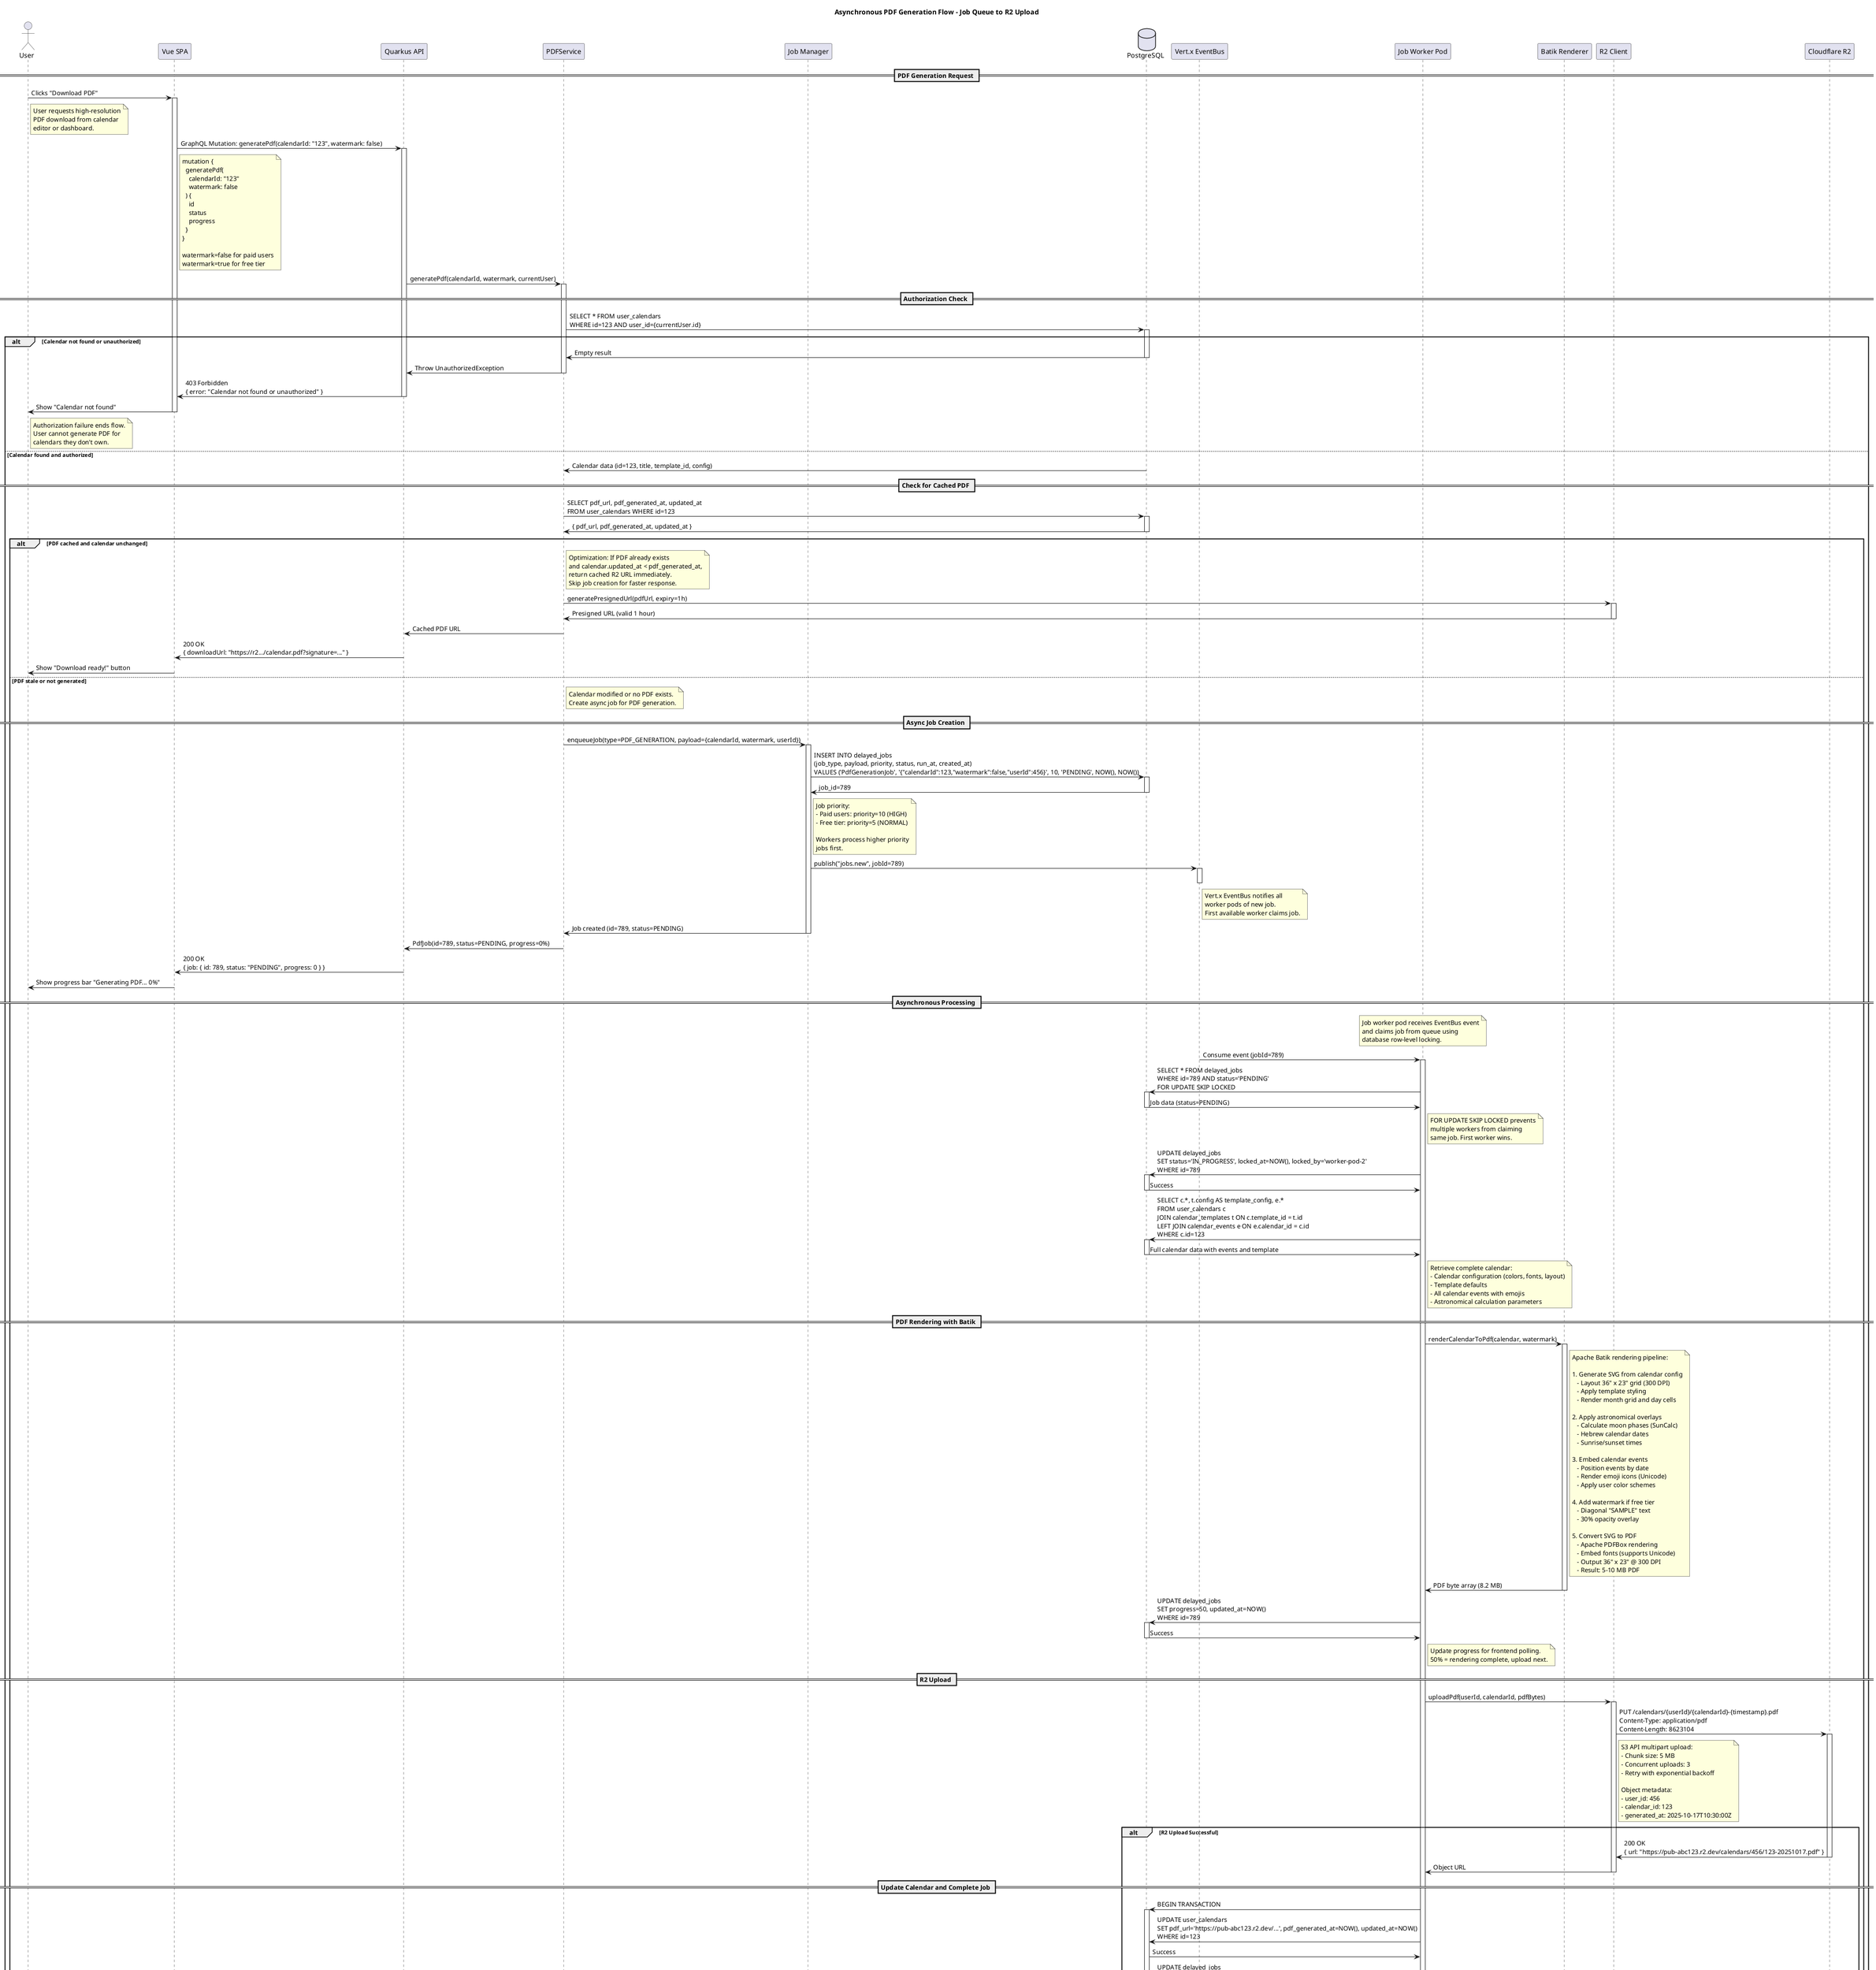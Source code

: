 @startuml
title Asynchronous PDF Generation Flow - Job Queue to R2 Upload

' Description: This diagram shows how a user's request to generate a high-resolution PDF is handled
' asynchronously, with job status polling and final download via presigned URL.
' Demonstrates async job workflow, calendar data retrieval, Batik rendering, R2 upload, and status polling.

actor User
participant "Vue SPA" as SPA
participant "Quarkus API" as API
participant "PDFService" as PDFSvc
participant "Job Manager" as JobMgr
database "PostgreSQL" as DB
participant "Vert.x EventBus" as EventBus
participant "Job Worker Pod" as Worker
participant "Batik Renderer" as Batik
participant "R2 Client" as R2Client
participant "Cloudflare R2" as R2Storage

== PDF Generation Request ==

User -> SPA : Clicks "Download PDF"
activate SPA
note right of User
  User requests high-resolution
  PDF download from calendar
  editor or dashboard.
end note

SPA -> API : GraphQL Mutation: generatePdf(calendarId: "123", watermark: false)
activate API
note right of SPA
  mutation {
    generatePdf(
      calendarId: "123"
      watermark: false
    ) {
      id
      status
      progress
    }
  }

  watermark=false for paid users
  watermark=true for free tier
end note

API -> PDFSvc : generatePdf(calendarId, watermark, currentUser)
activate PDFSvc

== Authorization Check ==

PDFSvc -> DB : SELECT * FROM user_calendars\nWHERE id=123 AND user_id={currentUser.id}
activate DB

alt Calendar not found or unauthorized
  DB -> PDFSvc : Empty result
  deactivate DB

  PDFSvc -> API : Throw UnauthorizedException
  deactivate PDFSvc

  API -> SPA : 403 Forbidden\n{ error: "Calendar not found or unauthorized" }
  deactivate API

  SPA -> User : Show "Calendar not found"
  deactivate SPA

  note right of User
    Authorization failure ends flow.
    User cannot generate PDF for
    calendars they don't own.
  end note

else Calendar found and authorized
  DB -> PDFSvc : Calendar data (id=123, title, template_id, config)
  deactivate DB

  == Check for Cached PDF ==

  PDFSvc -> DB : SELECT pdf_url, pdf_generated_at, updated_at\nFROM user_calendars WHERE id=123
  activate DB
  DB -> PDFSvc : { pdf_url, pdf_generated_at, updated_at }
  deactivate DB

  alt PDF cached and calendar unchanged
    note right of PDFSvc
      Optimization: If PDF already exists
      and calendar.updated_at < pdf_generated_at,
      return cached R2 URL immediately.
      Skip job creation for faster response.
    end note

    PDFSvc -> R2Client : generatePresignedUrl(pdfUrl, expiry=1h)
    activate R2Client
    R2Client -> PDFSvc : Presigned URL (valid 1 hour)
    deactivate R2Client

    PDFSvc -> API : Cached PDF URL
    deactivate PDFSvc

    API -> SPA : 200 OK\n{ downloadUrl: "https://r2.../calendar.pdf?signature=..." }
    deactivate API

    SPA -> User : Show "Download ready!" button
    deactivate SPA

  else PDF stale or not generated
    note right of PDFSvc
      Calendar modified or no PDF exists.
      Create async job for PDF generation.
    end note

    == Async Job Creation ==

    PDFSvc -> JobMgr : enqueueJob(type=PDF_GENERATION, payload={calendarId, watermark, userId})
    activate JobMgr

    JobMgr -> DB : INSERT INTO delayed_jobs\n(job_type, payload, priority, status, run_at, created_at)\nVALUES ('PdfGenerationJob', '{"calendarId":123,"watermark":false,"userId":456}', 10, 'PENDING', NOW(), NOW())
    activate DB
    DB -> JobMgr : job_id=789
    deactivate DB

    note right of JobMgr
      Job priority:
      - Paid users: priority=10 (HIGH)
      - Free tier: priority=5 (NORMAL)

      Workers process higher priority
      jobs first.
    end note

    JobMgr -> EventBus : publish("jobs.new", jobId=789)
    activate EventBus
    note right of EventBus
      Vert.x EventBus notifies all
      worker pods of new job.
      First available worker claims job.
    end note
    deactivate EventBus

    JobMgr -> PDFSvc : Job created (id=789, status=PENDING)
    deactivate JobMgr

    PDFSvc -> API : PdfJob(id=789, status=PENDING, progress=0%)
    deactivate PDFSvc

    API -> SPA : 200 OK\n{ job: { id: 789, status: "PENDING", progress: 0 } }
    deactivate API

    SPA -> User : Show progress bar "Generating PDF... 0%"
    deactivate SPA

    == Asynchronous Processing ==

    note over Worker
      Job worker pod receives EventBus event
      and claims job from queue using
      database row-level locking.
    end note

    EventBus -> Worker : Consume event (jobId=789)
    activate Worker

    Worker -> DB : SELECT * FROM delayed_jobs\nWHERE id=789 AND status='PENDING'\nFOR UPDATE SKIP LOCKED
    activate DB
    DB -> Worker : Job data (status=PENDING)
    deactivate DB

    note right of Worker
      FOR UPDATE SKIP LOCKED prevents
      multiple workers from claiming
      same job. First worker wins.
    end note

    Worker -> DB : UPDATE delayed_jobs\nSET status='IN_PROGRESS', locked_at=NOW(), locked_by='worker-pod-2'\nWHERE id=789
    activate DB
    DB -> Worker : Success
    deactivate DB

    Worker -> DB : SELECT c.*, t.config AS template_config, e.*\nFROM user_calendars c\nJOIN calendar_templates t ON c.template_id = t.id\nLEFT JOIN calendar_events e ON e.calendar_id = c.id\nWHERE c.id=123
    activate DB
    DB -> Worker : Full calendar data with events and template
    deactivate DB

    note right of Worker
      Retrieve complete calendar:
      - Calendar configuration (colors, fonts, layout)
      - Template defaults
      - All calendar events with emojis
      - Astronomical calculation parameters
    end note

    == PDF Rendering with Batik ==

    Worker -> Batik : renderCalendarToPdf(calendar, watermark)
    activate Batik
    note right of Batik
      Apache Batik rendering pipeline:

      1. Generate SVG from calendar config
         - Layout 36" x 23" grid (300 DPI)
         - Apply template styling
         - Render month grid and day cells

      2. Apply astronomical overlays
         - Calculate moon phases (SunCalc)
         - Hebrew calendar dates
         - Sunrise/sunset times

      3. Embed calendar events
         - Position events by date
         - Render emoji icons (Unicode)
         - Apply user color schemes

      4. Add watermark if free tier
         - Diagonal "SAMPLE" text
         - 30% opacity overlay

      5. Convert SVG to PDF
         - Apache PDFBox rendering
         - Embed fonts (supports Unicode)
         - Output 36" x 23" @ 300 DPI
         - Result: 5-10 MB PDF
    end note

    Batik -> Worker : PDF byte array (8.2 MB)
    deactivate Batik

    Worker -> DB : UPDATE delayed_jobs\nSET progress=50, updated_at=NOW()\nWHERE id=789
    activate DB
    DB -> Worker : Success
    deactivate DB

    note right of Worker
      Update progress for frontend polling.
      50% = rendering complete, upload next.
    end note

    == R2 Upload ==

    Worker -> R2Client : uploadPdf(userId, calendarId, pdfBytes)
    activate R2Client

    R2Client -> R2Storage : PUT /calendars/{userId}/{calendarId}-{timestamp}.pdf\nContent-Type: application/pdf\nContent-Length: 8623104
    activate R2Storage
    note right of R2Client
      S3 API multipart upload:
      - Chunk size: 5 MB
      - Concurrent uploads: 3
      - Retry with exponential backoff

      Object metadata:
      - user_id: 456
      - calendar_id: 123
      - generated_at: 2025-10-17T10:30:00Z
    end note

    alt R2 Upload Successful
      R2Storage -> R2Client : 200 OK\n{ url: "https://pub-abc123.r2.dev/calendars/456/123-20251017.pdf" }
      deactivate R2Storage

      R2Client -> Worker : Object URL
      deactivate R2Client

      == Update Calendar and Complete Job ==

      Worker -> DB : BEGIN TRANSACTION
      activate DB

      Worker -> DB : UPDATE user_calendars\nSET pdf_url='https://pub-abc123.r2.dev/...', pdf_generated_at=NOW(), updated_at=NOW()\nWHERE id=123
      DB -> Worker : Success

      Worker -> DB : UPDATE delayed_jobs\nSET status='COMPLETED', progress=100, completed_at=NOW()\nWHERE id=789
      DB -> Worker : Success

      Worker -> DB : COMMIT TRANSACTION
      deactivate DB

      note right of Worker
        PDF generation successful.
        Job marked COMPLETED.
        Worker moves to next job.
      end note

      deactivate Worker

    else R2 Upload Failed
      R2Storage -> R2Client : 503 Service Unavailable
      activate R2Storage
      deactivate R2Storage

      R2Client -> Worker : Exception (R2UploadException)
      activate R2Client
      deactivate R2Client

      Worker -> DB : UPDATE delayed_jobs\nSET status='FAILED', attempts=attempts+1,\nrun_at=NOW() + exponential_backoff,\nerror_message='R2 upload failed: 503'\nWHERE id=789
      activate DB
      DB -> Worker : Success
      deactivate DB

      note right of Worker
        Retryable error handling:
        - Retry 1: 5 seconds
        - Retry 2: 16 seconds (5 + 2^4)
        - Retry 3: 86 seconds (5 + 3^4)
        - Max retries: 3 attempts

        After 3 failures, job marked
        FAILED permanently.
        Admin notified via monitoring.
      end note

      deactivate Worker
    end

    == Frontend Polling ==

    note over SPA
      SPA polls job status every 2 seconds
      using GraphQL subscription or
      polling query.
    end note

    loop Every 2 seconds while status != COMPLETED
      SPA -> API : GraphQL Query: pdfJob(id: 789)
      activate SPA
      activate API

      API -> DB : SELECT status, progress, error_message\nFROM delayed_jobs WHERE id=789
      activate DB
      DB -> API : Job (status=IN_PROGRESS, progress=50)
      deactivate DB

      API -> SPA : { job: { id: 789, status: "IN_PROGRESS", progress: 50 } }
      deactivate API

      SPA -> User : Update progress bar "Generating PDF... 50%"
      deactivate SPA
    end

    note right of SPA
      Polling continues until:
      - status=COMPLETED (success)
      - status=FAILED (error)
      - Timeout after 60 seconds
    end note

    == Final Poll - Job Completed ==

    SPA -> API : GraphQL Query: pdfJob(id: 789)
    activate SPA
    activate API

    API -> DB : SELECT * FROM delayed_jobs WHERE id=789
    activate DB
    DB -> API : Job (status=COMPLETED, progress=100)
    deactivate DB

    API -> DB : SELECT pdf_url FROM user_calendars WHERE id=123
    activate DB
    DB -> API : Calendar (pdf_url='https://pub-abc123.r2.dev/...')
    deactivate DB

    API -> R2Client : generatePresignedUrl(pdfUrl, expiry=1h)
    activate R2Client
    R2Client -> API : Presigned URL with signature
    deactivate R2Client

    note right of API
      Presigned URLs enable secure,
      direct downloads from R2 without
      proxying through API server.

      URL valid for 1 hour.
      After expiry, user must request
      new presigned URL.
    end note

    API -> SPA : 200 OK\n{ job: { status: "COMPLETED", downloadUrl: "https://r2...?signature=..." } }
    deactivate API

    SPA -> User : Show "Download ready!" button
    deactivate SPA

    == PDF Download ==

    User -> SPA : Clicks "Download"
    activate SPA

    SPA -> R2Storage : GET {presigned_url}
    activate R2Storage
    note right of SPA
      Direct download from R2.
      No API involvement for
      bandwidth efficiency.
    end note

    R2Storage -> User : PDF file (8.2 MB)\nContent-Disposition: attachment; filename="calendar-2025.pdf"
    deactivate R2Storage

    deactivate SPA

    note right of User
      PDF downloads to browser.
      User can print or save locally.
    end note
  end
end

== Failure Handling Summary ==

note over Worker, R2Storage
  **Critical Error Scenarios:**

  1. **Worker Crashes Mid-Job**:
     - locked_at timeout (5 minutes)
     - Job status remains IN_PROGRESS with stale lock
     - Monitoring detects stale lock and resets to PENDING
     - Another worker reclaims job

  2. **Batik Rendering Failure**:
     - Worker catches RenderingException
     - Updates job status=FAILED, attempts+1
     - Schedules retry in 5 seconds
     - Max retries: 3 attempts
     - After 3 failures: job marked FAILED permanently
     - User shown: "PDF generation failed. Please try again."

  3. **R2 Upload Failure**:
     - Retryable 503/504 errors trigger automatic retry
     - Exponential backoff: 5s, 16s, 86s
     - Non-retryable 4xx errors fail immediately
     - User shown: "Upload failed. Please contact support."

  4. **Max Retries Exceeded**:
     - Job marked FAILED after 3 attempts
     - Admin notified via monitoring alert (Slack/PagerDuty)
     - Manual investigation required
     - User receives email: "PDF generation failed after multiple attempts"

  5. **Database Transaction Failure**:
     - Rollback prevents partial updates
     - Job status remains IN_PROGRESS
     - Worker retries from last checkpoint
     - If persistent failure, job marked FAILED

  **Performance Optimizations:**

  - **Caching**: Cached PDF returned immediately if calendar unchanged
  - **Presigned URLs**: Direct R2 downloads without API proxy
  - **Job Priority**: Paid users get priority=10, free tier priority=5
  - **Progress Updates**: Frontend shows real-time progress (0% → 50% → 100%)
  - **Async Processing**: User receives immediate response, processing in background
end note

@enduml
